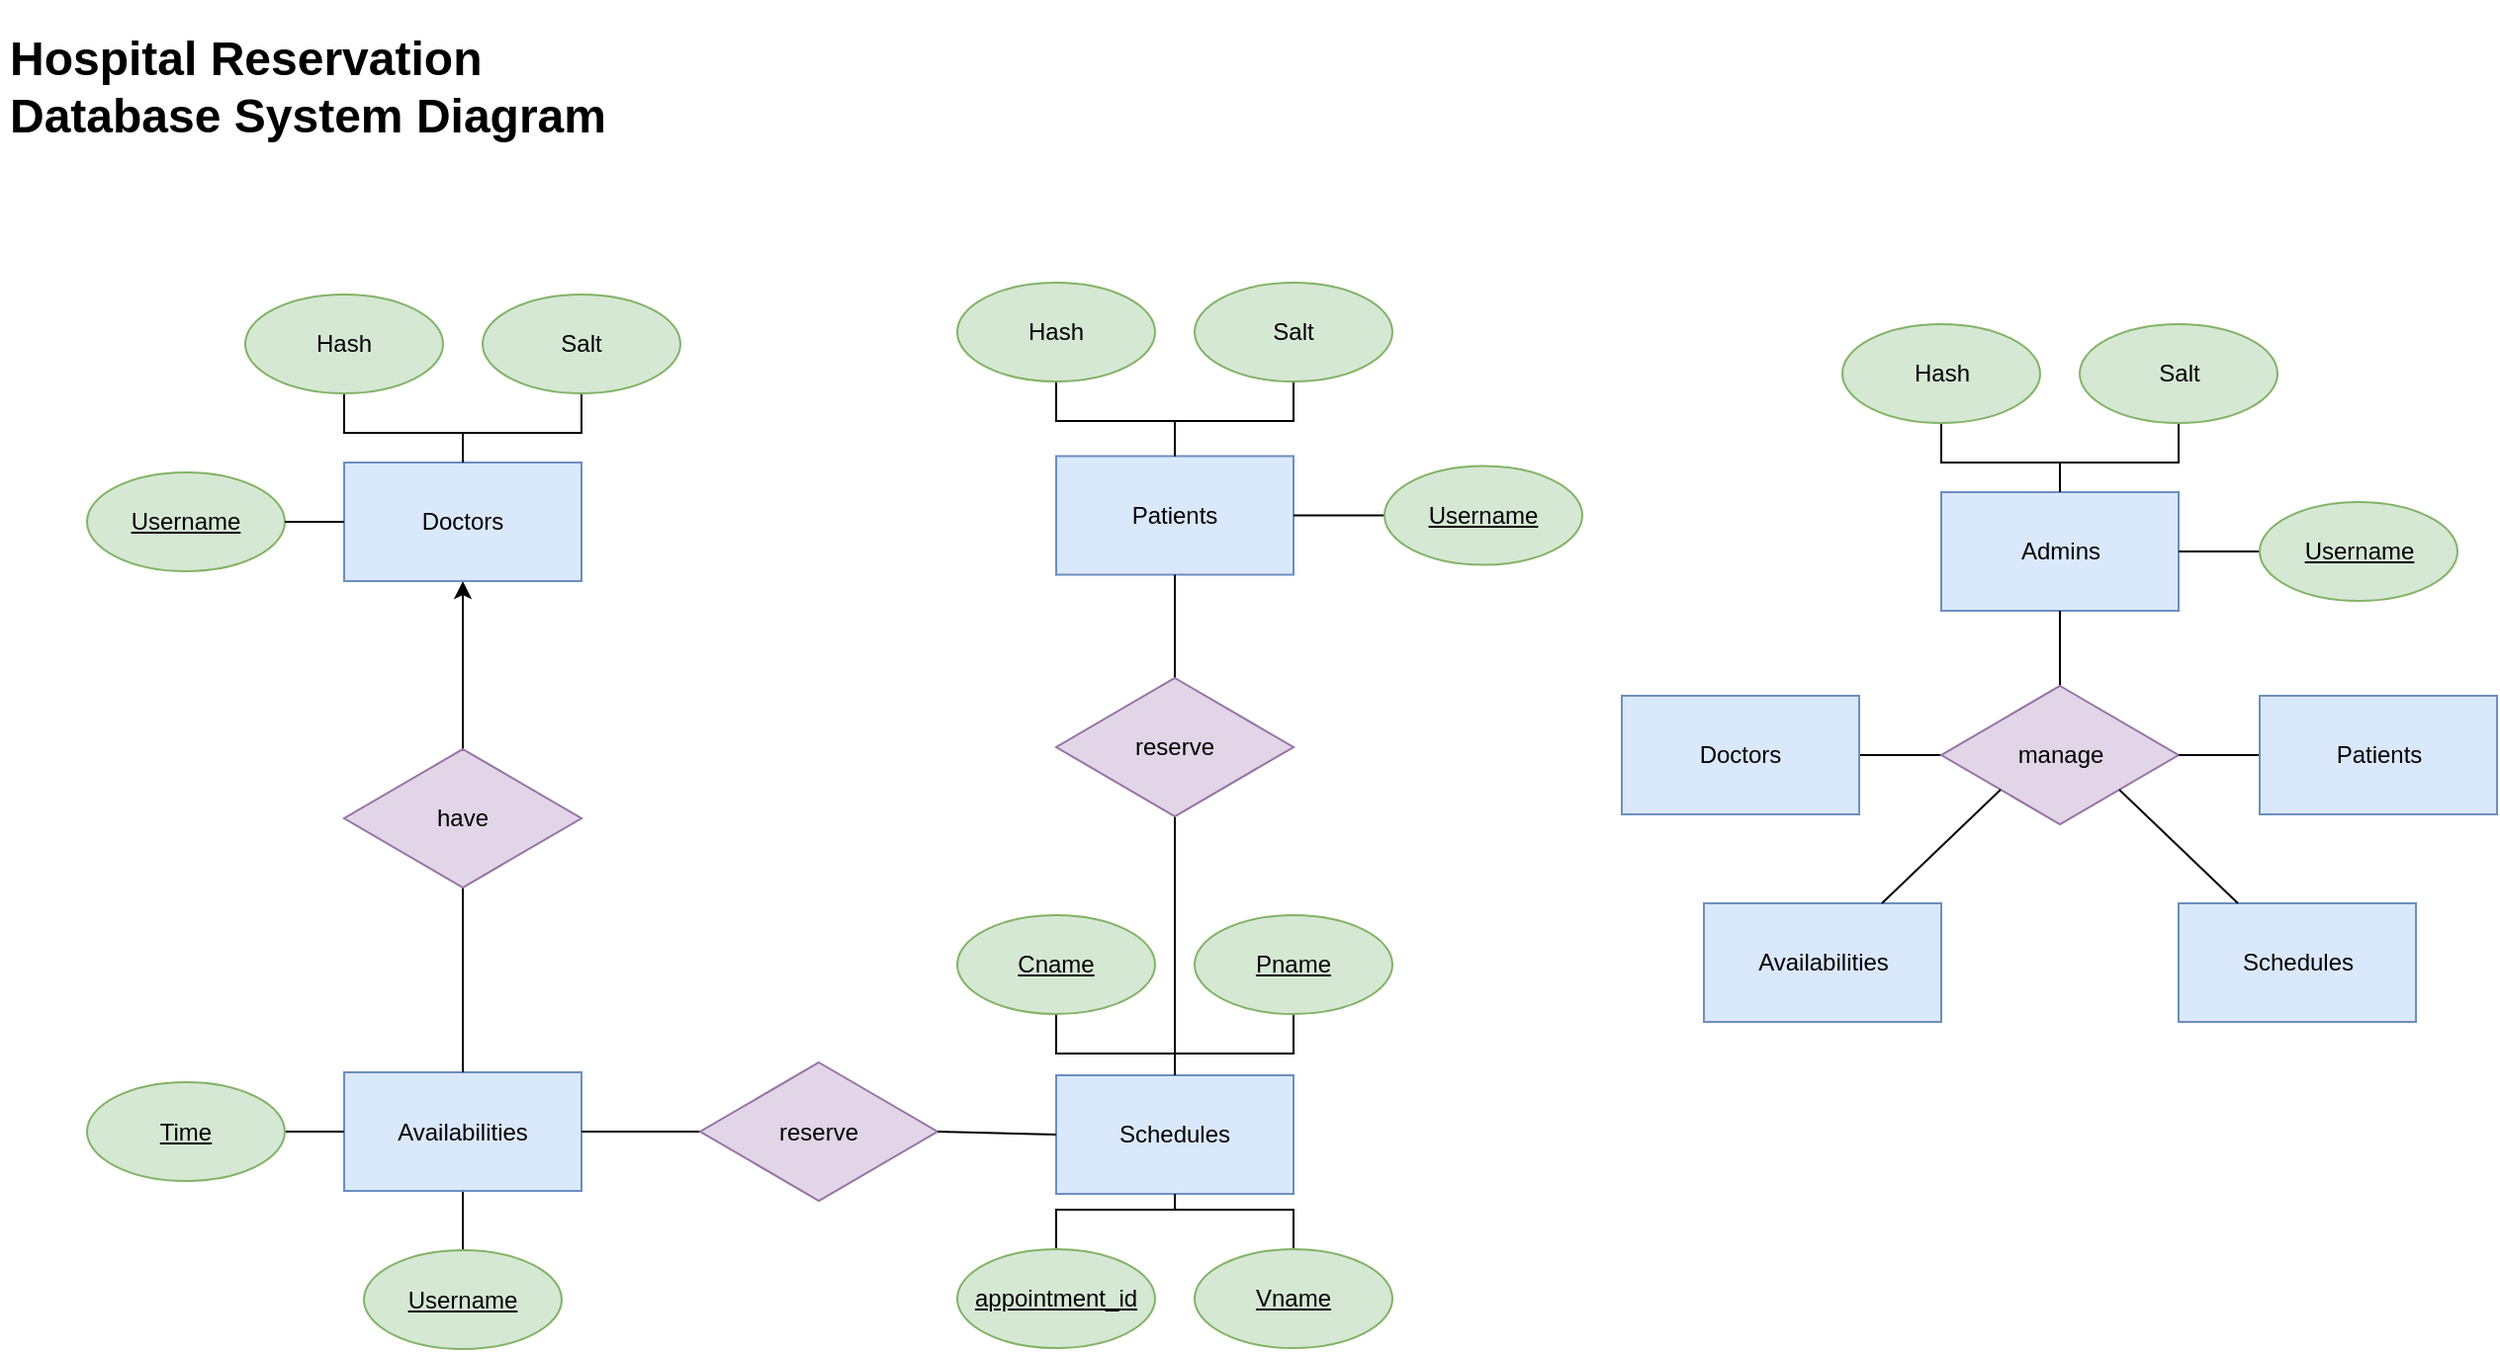 <mxfile version="19.0.0" type="device"><diagram id="AShkOrXrrkppR2F6iHan" name="Page-1"><mxGraphModel dx="1892" dy="944" grid="0" gridSize="10" guides="1" tooltips="1" connect="1" arrows="1" fold="1" page="1" pageScale="1" pageWidth="1400" pageHeight="850" background="none" math="0" shadow="0"><root><mxCell id="0"/><mxCell id="1" parent="0"/><mxCell id="KVQ1aZjgLmkrcgpTjOaI-39" value="" style="edgeStyle=orthogonalEdgeStyle;rounded=0;orthogonalLoop=1;jettySize=auto;html=1;endArrow=none;endFill=0;startArrow=classic;startFill=1;" parent="1" source="KVQ1aZjgLmkrcgpTjOaI-1" target="KVQ1aZjgLmkrcgpTjOaI-38" edge="1"><mxGeometry relative="1" as="geometry"/></mxCell><mxCell id="KVQ1aZjgLmkrcgpTjOaI-1" value="Doctors" style="rounded=0;whiteSpace=wrap;html=1;fillColor=#dae8fc;strokeColor=#6c8ebf;" parent="1" vertex="1"><mxGeometry x="224" y="273" width="120" height="60" as="geometry"/></mxCell><mxCell id="KVQ1aZjgLmkrcgpTjOaI-2" value="&lt;u&gt;Username&lt;/u&gt;" style="ellipse;whiteSpace=wrap;html=1;fillColor=#d5e8d4;strokeColor=#82b366;" parent="1" vertex="1"><mxGeometry x="94" y="278" width="100" height="50" as="geometry"/></mxCell><mxCell id="KVQ1aZjgLmkrcgpTjOaI-52" value="" style="edgeStyle=orthogonalEdgeStyle;rounded=0;orthogonalLoop=1;jettySize=auto;html=1;endArrow=none;endFill=0;" parent="1" source="KVQ1aZjgLmkrcgpTjOaI-3" target="KVQ1aZjgLmkrcgpTjOaI-1" edge="1"><mxGeometry relative="1" as="geometry"/></mxCell><mxCell id="KVQ1aZjgLmkrcgpTjOaI-3" value="Salt" style="ellipse;whiteSpace=wrap;html=1;fillColor=#d5e8d4;strokeColor=#82b366;" parent="1" vertex="1"><mxGeometry x="294" y="188" width="100" height="50" as="geometry"/></mxCell><mxCell id="KVQ1aZjgLmkrcgpTjOaI-51" value="" style="edgeStyle=orthogonalEdgeStyle;rounded=0;orthogonalLoop=1;jettySize=auto;html=1;endArrow=none;endFill=0;" parent="1" source="KVQ1aZjgLmkrcgpTjOaI-4" target="KVQ1aZjgLmkrcgpTjOaI-1" edge="1"><mxGeometry relative="1" as="geometry"/></mxCell><mxCell id="KVQ1aZjgLmkrcgpTjOaI-4" value="Hash" style="ellipse;whiteSpace=wrap;html=1;fillColor=#d5e8d4;strokeColor=#82b366;" parent="1" vertex="1"><mxGeometry x="174" y="188" width="100" height="50" as="geometry"/></mxCell><mxCell id="KVQ1aZjgLmkrcgpTjOaI-5" value="Patients" style="rounded=0;whiteSpace=wrap;html=1;fillColor=#dae8fc;strokeColor=#6c8ebf;" parent="1" vertex="1"><mxGeometry x="584" y="269.75" width="120" height="60" as="geometry"/></mxCell><mxCell id="KVQ1aZjgLmkrcgpTjOaI-64" value="" style="edgeStyle=orthogonalEdgeStyle;rounded=0;orthogonalLoop=1;jettySize=auto;html=1;endArrow=none;endFill=0;" parent="1" source="KVQ1aZjgLmkrcgpTjOaI-6" target="KVQ1aZjgLmkrcgpTjOaI-5" edge="1"><mxGeometry relative="1" as="geometry"/></mxCell><mxCell id="KVQ1aZjgLmkrcgpTjOaI-6" value="&lt;u&gt;Username&lt;/u&gt;" style="ellipse;whiteSpace=wrap;html=1;fillColor=#d5e8d4;strokeColor=#82b366;" parent="1" vertex="1"><mxGeometry x="750" y="274.75" width="100" height="50" as="geometry"/></mxCell><mxCell id="KVQ1aZjgLmkrcgpTjOaI-55" value="" style="edgeStyle=orthogonalEdgeStyle;rounded=0;orthogonalLoop=1;jettySize=auto;html=1;endArrow=none;endFill=0;" parent="1" source="KVQ1aZjgLmkrcgpTjOaI-7" target="KVQ1aZjgLmkrcgpTjOaI-5" edge="1"><mxGeometry relative="1" as="geometry"/></mxCell><mxCell id="KVQ1aZjgLmkrcgpTjOaI-7" value="Salt" style="ellipse;whiteSpace=wrap;html=1;fillColor=#d5e8d4;strokeColor=#82b366;" parent="1" vertex="1"><mxGeometry x="654" y="182" width="100" height="50" as="geometry"/></mxCell><mxCell id="KVQ1aZjgLmkrcgpTjOaI-54" value="" style="edgeStyle=orthogonalEdgeStyle;rounded=0;orthogonalLoop=1;jettySize=auto;html=1;endArrow=none;endFill=0;" parent="1" source="KVQ1aZjgLmkrcgpTjOaI-8" target="KVQ1aZjgLmkrcgpTjOaI-5" edge="1"><mxGeometry relative="1" as="geometry"/></mxCell><mxCell id="KVQ1aZjgLmkrcgpTjOaI-8" value="Hash" style="ellipse;whiteSpace=wrap;html=1;fillColor=#d5e8d4;strokeColor=#82b366;" parent="1" vertex="1"><mxGeometry x="534" y="182" width="100" height="50" as="geometry"/></mxCell><mxCell id="KVQ1aZjgLmkrcgpTjOaI-36" value="" style="edgeStyle=orthogonalEdgeStyle;rounded=0;orthogonalLoop=1;jettySize=auto;html=1;endArrow=none;endFill=0;" parent="1" source="KVQ1aZjgLmkrcgpTjOaI-10" target="KVQ1aZjgLmkrcgpTjOaI-13" edge="1"><mxGeometry relative="1" as="geometry"/></mxCell><mxCell id="KVQ1aZjgLmkrcgpTjOaI-10" value="Availabilities" style="rounded=0;whiteSpace=wrap;html=1;fillColor=#dae8fc;strokeColor=#6c8ebf;" parent="1" vertex="1"><mxGeometry x="224" y="581.5" width="120" height="60" as="geometry"/></mxCell><mxCell id="KVQ1aZjgLmkrcgpTjOaI-35" value="" style="edgeStyle=orthogonalEdgeStyle;rounded=0;orthogonalLoop=1;jettySize=auto;html=1;endArrow=none;endFill=0;" parent="1" source="KVQ1aZjgLmkrcgpTjOaI-11" target="KVQ1aZjgLmkrcgpTjOaI-10" edge="1"><mxGeometry relative="1" as="geometry"/></mxCell><mxCell id="KVQ1aZjgLmkrcgpTjOaI-11" value="&lt;u&gt;Time&lt;/u&gt;" style="ellipse;whiteSpace=wrap;html=1;fillColor=#d5e8d4;strokeColor=#82b366;" parent="1" vertex="1"><mxGeometry x="94" y="586.5" width="100" height="50" as="geometry"/></mxCell><mxCell id="KVQ1aZjgLmkrcgpTjOaI-13" value="&lt;u&gt;Username&lt;/u&gt;" style="ellipse;whiteSpace=wrap;html=1;fillColor=#d5e8d4;strokeColor=#82b366;" parent="1" vertex="1"><mxGeometry x="234" y="671.5" width="100" height="50" as="geometry"/></mxCell><mxCell id="KVQ1aZjgLmkrcgpTjOaI-14" value="Schedules" style="rounded=0;whiteSpace=wrap;html=1;fillColor=#dae8fc;strokeColor=#6c8ebf;" parent="1" vertex="1"><mxGeometry x="584" y="583" width="120" height="60" as="geometry"/></mxCell><mxCell id="KVQ1aZjgLmkrcgpTjOaI-56" value="" style="edgeStyle=orthogonalEdgeStyle;rounded=0;orthogonalLoop=1;jettySize=auto;html=1;endArrow=none;endFill=0;" parent="1" source="KVQ1aZjgLmkrcgpTjOaI-15" target="KVQ1aZjgLmkrcgpTjOaI-14" edge="1"><mxGeometry relative="1" as="geometry"/></mxCell><mxCell id="KVQ1aZjgLmkrcgpTjOaI-15" value="&lt;u&gt;appointment_id&lt;/u&gt;" style="ellipse;whiteSpace=wrap;html=1;fillColor=#d5e8d4;strokeColor=#82b366;" parent="1" vertex="1"><mxGeometry x="534" y="671" width="100" height="50" as="geometry"/></mxCell><mxCell id="KVQ1aZjgLmkrcgpTjOaI-48" value="" style="edgeStyle=orthogonalEdgeStyle;rounded=0;orthogonalLoop=1;jettySize=auto;html=1;endArrow=none;endFill=0;" parent="1" source="KVQ1aZjgLmkrcgpTjOaI-19" target="KVQ1aZjgLmkrcgpTjOaI-14" edge="1"><mxGeometry relative="1" as="geometry"/></mxCell><mxCell id="KVQ1aZjgLmkrcgpTjOaI-19" value="&lt;u&gt;Cname&lt;/u&gt;" style="ellipse;whiteSpace=wrap;html=1;fillColor=#d5e8d4;strokeColor=#82b366;" parent="1" vertex="1"><mxGeometry x="534" y="502" width="100" height="50" as="geometry"/></mxCell><mxCell id="KVQ1aZjgLmkrcgpTjOaI-49" value="" style="edgeStyle=orthogonalEdgeStyle;rounded=0;orthogonalLoop=1;jettySize=auto;html=1;endArrow=none;endFill=0;" parent="1" source="KVQ1aZjgLmkrcgpTjOaI-20" target="KVQ1aZjgLmkrcgpTjOaI-14" edge="1"><mxGeometry relative="1" as="geometry"/></mxCell><mxCell id="KVQ1aZjgLmkrcgpTjOaI-20" value="&lt;u&gt;Pname&lt;/u&gt;" style="ellipse;whiteSpace=wrap;html=1;fillColor=#d5e8d4;strokeColor=#82b366;" parent="1" vertex="1"><mxGeometry x="654" y="502" width="100" height="50" as="geometry"/></mxCell><mxCell id="KVQ1aZjgLmkrcgpTjOaI-24" value="" style="endArrow=none;html=1;rounded=0;entryX=1;entryY=0.5;entryDx=0;entryDy=0;exitX=0;exitY=0.5;exitDx=0;exitDy=0;" parent="1" source="KVQ1aZjgLmkrcgpTjOaI-1" target="KVQ1aZjgLmkrcgpTjOaI-2" edge="1"><mxGeometry width="50" height="50" relative="1" as="geometry"><mxPoint x="614" y="493" as="sourcePoint"/><mxPoint x="664" y="443" as="targetPoint"/></mxGeometry></mxCell><mxCell id="KVQ1aZjgLmkrcgpTjOaI-57" value="" style="edgeStyle=orthogonalEdgeStyle;rounded=0;orthogonalLoop=1;jettySize=auto;html=1;endArrow=none;endFill=0;" parent="1" source="KVQ1aZjgLmkrcgpTjOaI-33" target="KVQ1aZjgLmkrcgpTjOaI-14" edge="1"><mxGeometry relative="1" as="geometry"/></mxCell><mxCell id="KVQ1aZjgLmkrcgpTjOaI-33" value="&lt;u&gt;Vname&lt;/u&gt;" style="ellipse;whiteSpace=wrap;html=1;fillColor=#d5e8d4;strokeColor=#82b366;" parent="1" vertex="1"><mxGeometry x="654" y="671" width="100" height="50" as="geometry"/></mxCell><mxCell id="KVQ1aZjgLmkrcgpTjOaI-40" value="" style="edgeStyle=orthogonalEdgeStyle;rounded=0;orthogonalLoop=1;jettySize=auto;html=1;endArrow=none;endFill=0;exitX=0.5;exitY=1;exitDx=0;exitDy=0;" parent="1" source="KVQ1aZjgLmkrcgpTjOaI-38" target="KVQ1aZjgLmkrcgpTjOaI-10" edge="1"><mxGeometry relative="1" as="geometry"><mxPoint x="284" y="521.5" as="sourcePoint"/></mxGeometry></mxCell><mxCell id="KVQ1aZjgLmkrcgpTjOaI-38" value="have" style="rhombus;whiteSpace=wrap;html=1;fillColor=#e1d5e7;strokeColor=#9673a6;" parent="1" vertex="1"><mxGeometry x="224" y="418" width="120" height="70" as="geometry"/></mxCell><mxCell id="KVQ1aZjgLmkrcgpTjOaI-61" value="" style="edgeStyle=orthogonalEdgeStyle;rounded=0;orthogonalLoop=1;jettySize=auto;html=1;endArrow=none;endFill=0;" parent="1" source="KVQ1aZjgLmkrcgpTjOaI-60" target="KVQ1aZjgLmkrcgpTjOaI-14" edge="1"><mxGeometry relative="1" as="geometry"/></mxCell><mxCell id="MxRnFDA_l4ntcdYpzGyQ-24" value="" style="edgeStyle=orthogonalEdgeStyle;rounded=0;orthogonalLoop=1;jettySize=auto;html=1;endArrow=none" edge="1" parent="1" source="KVQ1aZjgLmkrcgpTjOaI-60" target="KVQ1aZjgLmkrcgpTjOaI-5"><mxGeometry relative="1" as="geometry"/></mxCell><mxCell id="KVQ1aZjgLmkrcgpTjOaI-60" value="reserve" style="rhombus;whiteSpace=wrap;html=1;fillColor=#e1d5e7;strokeColor=#9673a6;" parent="1" vertex="1"><mxGeometry x="584" y="382" width="120" height="70" as="geometry"/></mxCell><mxCell id="KVQ1aZjgLmkrcgpTjOaI-66" value="" style="edgeStyle=orthogonalEdgeStyle;rounded=0;orthogonalLoop=1;jettySize=auto;html=1;endArrow=none;endFill=0;" parent="1" source="KVQ1aZjgLmkrcgpTjOaI-65" target="KVQ1aZjgLmkrcgpTjOaI-10" edge="1"><mxGeometry relative="1" as="geometry"/></mxCell><mxCell id="KVQ1aZjgLmkrcgpTjOaI-65" value="reserve" style="rhombus;whiteSpace=wrap;html=1;fillColor=#e1d5e7;strokeColor=#9673a6;" parent="1" vertex="1"><mxGeometry x="404" y="576.5" width="120" height="70" as="geometry"/></mxCell><mxCell id="KVQ1aZjgLmkrcgpTjOaI-69" value="" style="endArrow=none;html=1;strokeWidth=1;rounded=0;entryX=1;entryY=0.5;entryDx=0;entryDy=0;exitX=0;exitY=0.5;exitDx=0;exitDy=0;" parent="1" source="KVQ1aZjgLmkrcgpTjOaI-14" target="KVQ1aZjgLmkrcgpTjOaI-65" edge="1"><mxGeometry width="50" height="50" relative="1" as="geometry"><mxPoint x="594" y="571.5" as="sourcePoint"/><mxPoint x="644" y="521.5" as="targetPoint"/></mxGeometry></mxCell><mxCell id="MxRnFDA_l4ntcdYpzGyQ-9" value="Admins" style="rounded=0;whiteSpace=wrap;html=1;fillColor=#dae8fc;strokeColor=#6c8ebf;endArrow=none" vertex="1" parent="1"><mxGeometry x="1031.5" y="288" width="120" height="60" as="geometry"/></mxCell><mxCell id="MxRnFDA_l4ntcdYpzGyQ-10" value="" style="edgeStyle=orthogonalEdgeStyle;rounded=0;orthogonalLoop=1;jettySize=auto;html=1;endArrow=none;endFill=0;" edge="1" parent="1" source="MxRnFDA_l4ntcdYpzGyQ-11" target="MxRnFDA_l4ntcdYpzGyQ-9"><mxGeometry relative="1" as="geometry"/></mxCell><mxCell id="MxRnFDA_l4ntcdYpzGyQ-11" value="Salt" style="ellipse;whiteSpace=wrap;html=1;fillColor=#d5e8d4;strokeColor=#82b366;" vertex="1" parent="1"><mxGeometry x="1101.5" y="203" width="100" height="50" as="geometry"/></mxCell><mxCell id="MxRnFDA_l4ntcdYpzGyQ-12" value="" style="edgeStyle=orthogonalEdgeStyle;rounded=0;orthogonalLoop=1;jettySize=auto;html=1;endArrow=none;endFill=0;" edge="1" parent="1" source="MxRnFDA_l4ntcdYpzGyQ-13" target="MxRnFDA_l4ntcdYpzGyQ-9"><mxGeometry relative="1" as="geometry"/></mxCell><mxCell id="MxRnFDA_l4ntcdYpzGyQ-13" value="Hash" style="ellipse;whiteSpace=wrap;html=1;fillColor=#d5e8d4;strokeColor=#82b366;" vertex="1" parent="1"><mxGeometry x="981.5" y="203" width="100" height="50" as="geometry"/></mxCell><mxCell id="MxRnFDA_l4ntcdYpzGyQ-21" value="" style="edgeStyle=orthogonalEdgeStyle;rounded=0;orthogonalLoop=1;jettySize=auto;html=1;endArrow=none" edge="1" parent="1" source="MxRnFDA_l4ntcdYpzGyQ-20" target="MxRnFDA_l4ntcdYpzGyQ-9"><mxGeometry relative="1" as="geometry"/></mxCell><mxCell id="MxRnFDA_l4ntcdYpzGyQ-20" value="&lt;u&gt;Username&lt;/u&gt;" style="ellipse;whiteSpace=wrap;html=1;fillColor=#d5e8d4;strokeColor=#82b366;" vertex="1" parent="1"><mxGeometry x="1192.5" y="293" width="100" height="50" as="geometry"/></mxCell><mxCell id="MxRnFDA_l4ntcdYpzGyQ-31" value="" style="edgeStyle=orthogonalEdgeStyle;rounded=0;orthogonalLoop=1;jettySize=auto;html=1;endArrow=none" edge="1" parent="1" source="MxRnFDA_l4ntcdYpzGyQ-25" target="MxRnFDA_l4ntcdYpzGyQ-9"><mxGeometry relative="1" as="geometry"/></mxCell><mxCell id="MxRnFDA_l4ntcdYpzGyQ-34" value="" style="edgeStyle=orthogonalEdgeStyle;rounded=0;orthogonalLoop=1;jettySize=auto;html=1;endArrow=none" edge="1" parent="1" source="MxRnFDA_l4ntcdYpzGyQ-25" target="MxRnFDA_l4ntcdYpzGyQ-26"><mxGeometry relative="1" as="geometry"/></mxCell><mxCell id="MxRnFDA_l4ntcdYpzGyQ-25" value="manage" style="rhombus;whiteSpace=wrap;html=1;fillColor=#e1d5e7;strokeColor=#9673a6;" vertex="1" parent="1"><mxGeometry x="1031.5" y="386" width="120" height="70" as="geometry"/></mxCell><mxCell id="MxRnFDA_l4ntcdYpzGyQ-26" value="Doctors" style="rounded=0;whiteSpace=wrap;html=1;fillColor=#dae8fc;strokeColor=#6c8ebf;" vertex="1" parent="1"><mxGeometry x="870" y="391" width="120" height="60" as="geometry"/></mxCell><mxCell id="MxRnFDA_l4ntcdYpzGyQ-38" value="" style="edgeStyle=orthogonalEdgeStyle;rounded=0;orthogonalLoop=1;jettySize=auto;html=1;endArrow=none" edge="1" parent="1" source="MxRnFDA_l4ntcdYpzGyQ-27" target="MxRnFDA_l4ntcdYpzGyQ-25"><mxGeometry relative="1" as="geometry"/></mxCell><mxCell id="MxRnFDA_l4ntcdYpzGyQ-27" value="Patients" style="rounded=0;whiteSpace=wrap;html=1;fillColor=#dae8fc;strokeColor=#6c8ebf;" vertex="1" parent="1"><mxGeometry x="1192.5" y="391" width="120" height="60" as="geometry"/></mxCell><mxCell id="MxRnFDA_l4ntcdYpzGyQ-29" value="Schedules" style="rounded=0;whiteSpace=wrap;html=1;fillColor=#dae8fc;strokeColor=#6c8ebf;" vertex="1" parent="1"><mxGeometry x="1151.5" y="496" width="120" height="60" as="geometry"/></mxCell><mxCell id="MxRnFDA_l4ntcdYpzGyQ-30" value="Availabilities" style="rounded=0;whiteSpace=wrap;html=1;fillColor=#dae8fc;strokeColor=#6c8ebf;" vertex="1" parent="1"><mxGeometry x="911.5" y="496" width="120" height="60" as="geometry"/></mxCell><mxCell id="MxRnFDA_l4ntcdYpzGyQ-35" value="" style="endArrow=none;html=1;rounded=0;entryX=0;entryY=1;entryDx=0;entryDy=0;exitX=0.75;exitY=0;exitDx=0;exitDy=0;" edge="1" parent="1" source="MxRnFDA_l4ntcdYpzGyQ-30" target="MxRnFDA_l4ntcdYpzGyQ-25"><mxGeometry width="50" height="50" relative="1" as="geometry"><mxPoint x="887" y="452" as="sourcePoint"/><mxPoint x="937" y="402" as="targetPoint"/></mxGeometry></mxCell><mxCell id="MxRnFDA_l4ntcdYpzGyQ-36" value="" style="endArrow=none;html=1;rounded=0;entryX=1;entryY=1;entryDx=0;entryDy=0;exitX=0.25;exitY=0;exitDx=0;exitDy=0;" edge="1" parent="1" source="MxRnFDA_l4ntcdYpzGyQ-29" target="MxRnFDA_l4ntcdYpzGyQ-25"><mxGeometry width="50" height="50" relative="1" as="geometry"><mxPoint x="1103" y="532" as="sourcePoint"/><mxPoint x="937" y="402" as="targetPoint"/></mxGeometry></mxCell><mxCell id="MxRnFDA_l4ntcdYpzGyQ-39" value="&lt;h1&gt;Hospital Reservation Database System Diagram&lt;/h1&gt;" style="text;html=1;strokeColor=none;fillColor=none;spacing=5;spacingTop=-20;whiteSpace=wrap;overflow=hidden;rounded=0;" vertex="1" parent="1"><mxGeometry x="50" y="49" width="349" height="79" as="geometry"/></mxCell></root></mxGraphModel></diagram></mxfile>